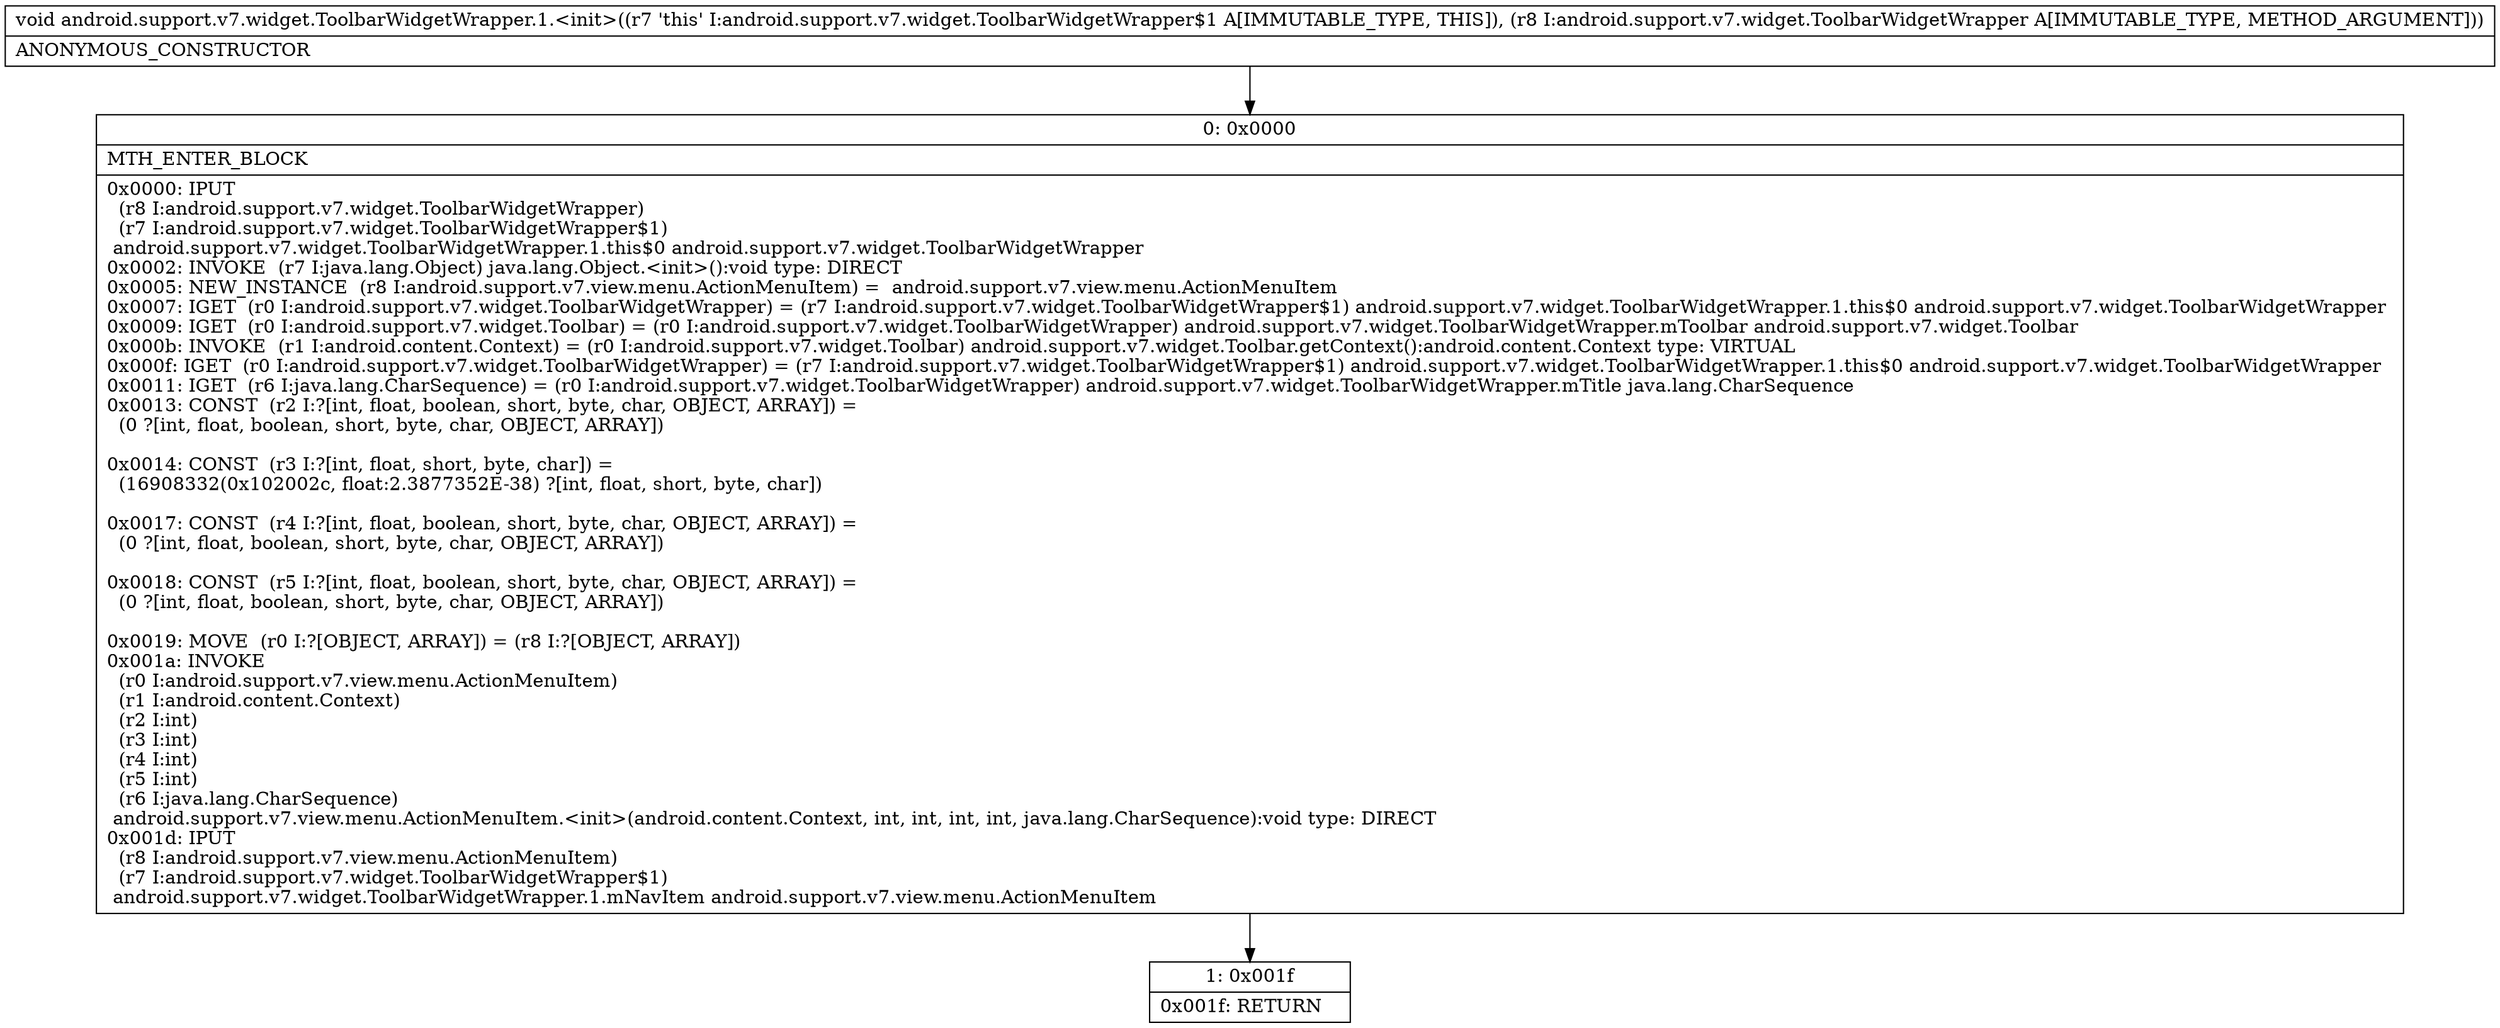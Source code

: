 digraph "CFG forandroid.support.v7.widget.ToolbarWidgetWrapper.1.\<init\>(Landroid\/support\/v7\/widget\/ToolbarWidgetWrapper;)V" {
Node_0 [shape=record,label="{0\:\ 0x0000|MTH_ENTER_BLOCK\l|0x0000: IPUT  \l  (r8 I:android.support.v7.widget.ToolbarWidgetWrapper)\l  (r7 I:android.support.v7.widget.ToolbarWidgetWrapper$1)\l android.support.v7.widget.ToolbarWidgetWrapper.1.this$0 android.support.v7.widget.ToolbarWidgetWrapper \l0x0002: INVOKE  (r7 I:java.lang.Object) java.lang.Object.\<init\>():void type: DIRECT \l0x0005: NEW_INSTANCE  (r8 I:android.support.v7.view.menu.ActionMenuItem) =  android.support.v7.view.menu.ActionMenuItem \l0x0007: IGET  (r0 I:android.support.v7.widget.ToolbarWidgetWrapper) = (r7 I:android.support.v7.widget.ToolbarWidgetWrapper$1) android.support.v7.widget.ToolbarWidgetWrapper.1.this$0 android.support.v7.widget.ToolbarWidgetWrapper \l0x0009: IGET  (r0 I:android.support.v7.widget.Toolbar) = (r0 I:android.support.v7.widget.ToolbarWidgetWrapper) android.support.v7.widget.ToolbarWidgetWrapper.mToolbar android.support.v7.widget.Toolbar \l0x000b: INVOKE  (r1 I:android.content.Context) = (r0 I:android.support.v7.widget.Toolbar) android.support.v7.widget.Toolbar.getContext():android.content.Context type: VIRTUAL \l0x000f: IGET  (r0 I:android.support.v7.widget.ToolbarWidgetWrapper) = (r7 I:android.support.v7.widget.ToolbarWidgetWrapper$1) android.support.v7.widget.ToolbarWidgetWrapper.1.this$0 android.support.v7.widget.ToolbarWidgetWrapper \l0x0011: IGET  (r6 I:java.lang.CharSequence) = (r0 I:android.support.v7.widget.ToolbarWidgetWrapper) android.support.v7.widget.ToolbarWidgetWrapper.mTitle java.lang.CharSequence \l0x0013: CONST  (r2 I:?[int, float, boolean, short, byte, char, OBJECT, ARRAY]) = \l  (0 ?[int, float, boolean, short, byte, char, OBJECT, ARRAY])\l \l0x0014: CONST  (r3 I:?[int, float, short, byte, char]) = \l  (16908332(0x102002c, float:2.3877352E\-38) ?[int, float, short, byte, char])\l \l0x0017: CONST  (r4 I:?[int, float, boolean, short, byte, char, OBJECT, ARRAY]) = \l  (0 ?[int, float, boolean, short, byte, char, OBJECT, ARRAY])\l \l0x0018: CONST  (r5 I:?[int, float, boolean, short, byte, char, OBJECT, ARRAY]) = \l  (0 ?[int, float, boolean, short, byte, char, OBJECT, ARRAY])\l \l0x0019: MOVE  (r0 I:?[OBJECT, ARRAY]) = (r8 I:?[OBJECT, ARRAY]) \l0x001a: INVOKE  \l  (r0 I:android.support.v7.view.menu.ActionMenuItem)\l  (r1 I:android.content.Context)\l  (r2 I:int)\l  (r3 I:int)\l  (r4 I:int)\l  (r5 I:int)\l  (r6 I:java.lang.CharSequence)\l android.support.v7.view.menu.ActionMenuItem.\<init\>(android.content.Context, int, int, int, int, java.lang.CharSequence):void type: DIRECT \l0x001d: IPUT  \l  (r8 I:android.support.v7.view.menu.ActionMenuItem)\l  (r7 I:android.support.v7.widget.ToolbarWidgetWrapper$1)\l android.support.v7.widget.ToolbarWidgetWrapper.1.mNavItem android.support.v7.view.menu.ActionMenuItem \l}"];
Node_1 [shape=record,label="{1\:\ 0x001f|0x001f: RETURN   \l}"];
MethodNode[shape=record,label="{void android.support.v7.widget.ToolbarWidgetWrapper.1.\<init\>((r7 'this' I:android.support.v7.widget.ToolbarWidgetWrapper$1 A[IMMUTABLE_TYPE, THIS]), (r8 I:android.support.v7.widget.ToolbarWidgetWrapper A[IMMUTABLE_TYPE, METHOD_ARGUMENT]))  | ANONYMOUS_CONSTRUCTOR\l}"];
MethodNode -> Node_0;
Node_0 -> Node_1;
}


